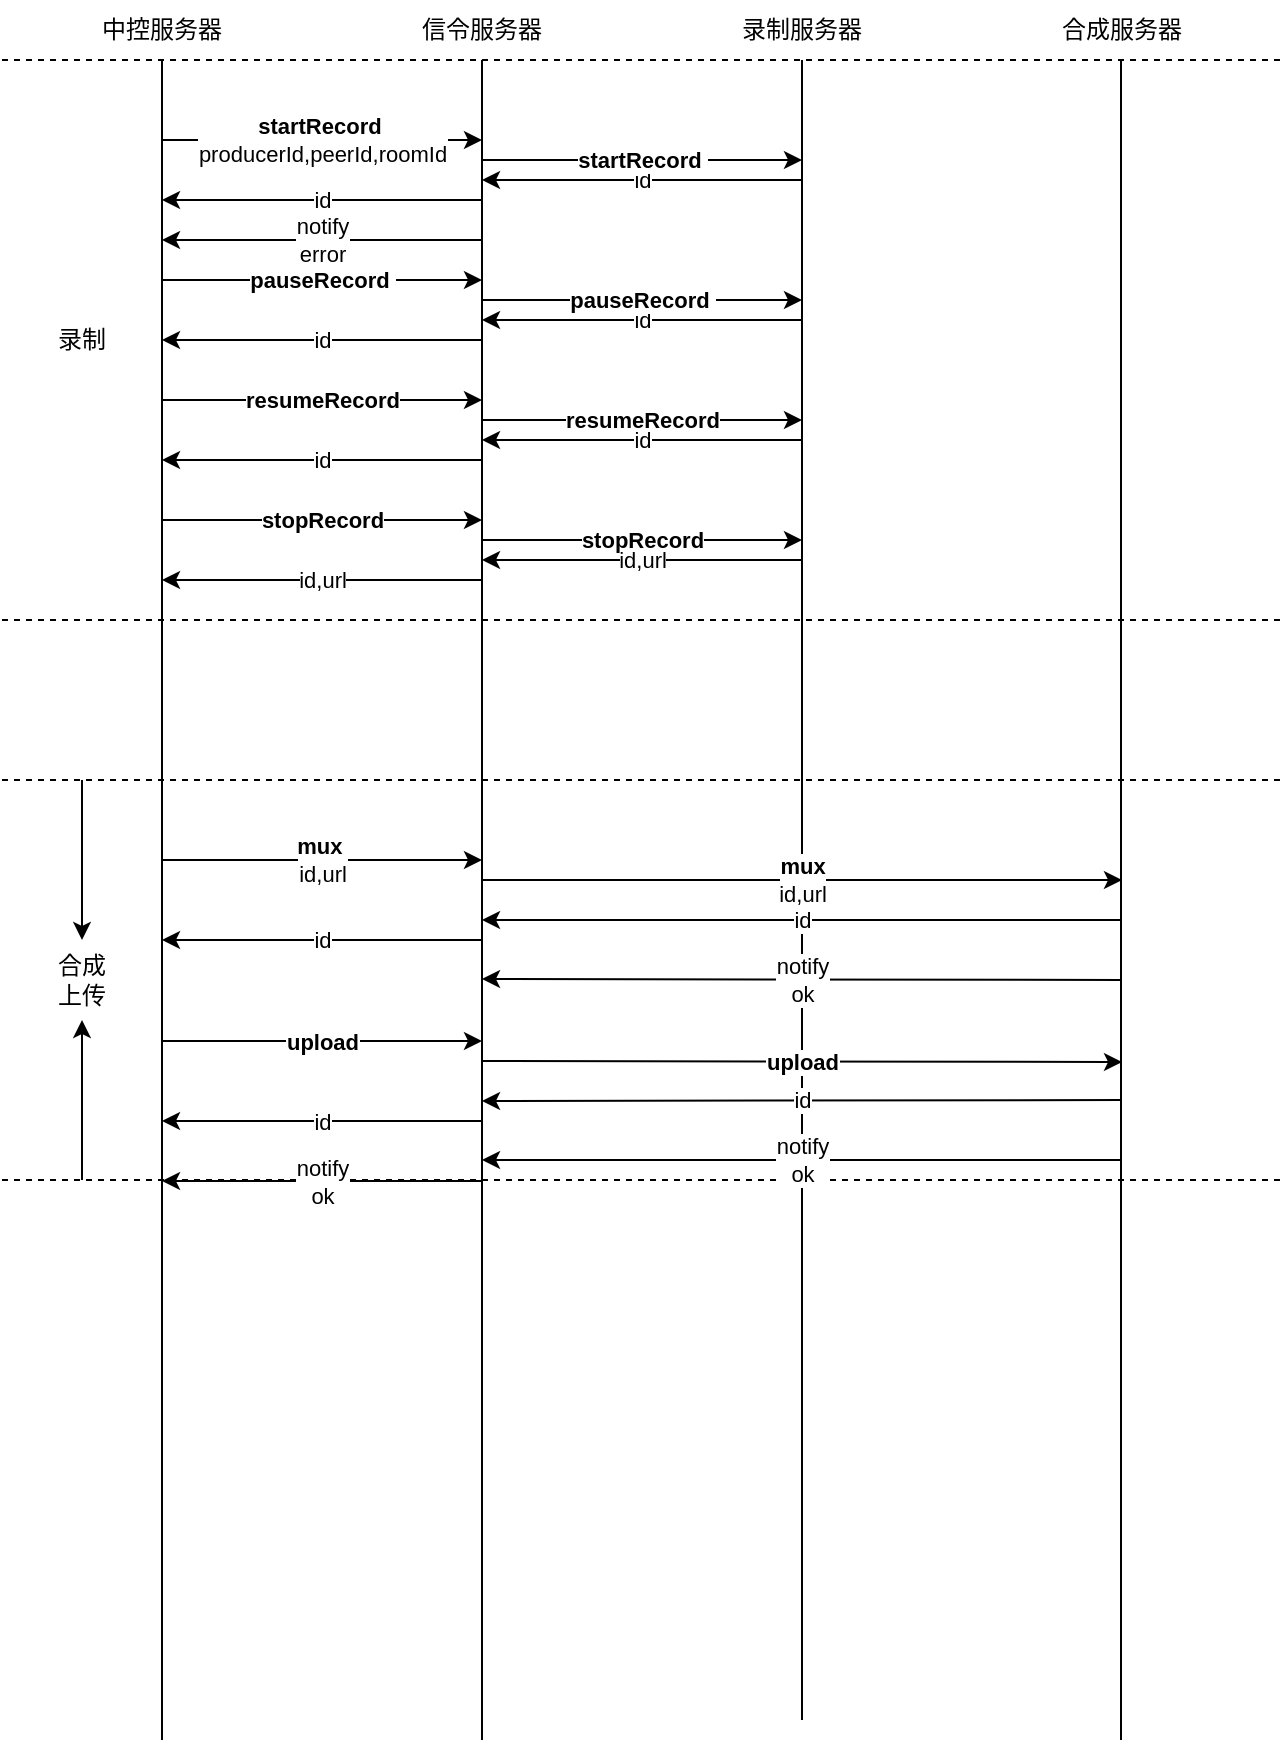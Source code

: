<mxfile version="16.6.4" type="github" pages="2">
  <diagram id="aIgHxNktMJGkpLHd3vlj" name="Page-1">
    <mxGraphModel dx="1623" dy="555" grid="1" gridSize="10" guides="1" tooltips="1" connect="1" arrows="1" fold="1" page="1" pageScale="1" pageWidth="827" pageHeight="1169" math="0" shadow="0">
      <root>
        <mxCell id="0" />
        <mxCell id="1" parent="0" />
        <mxCell id="N4l285Vz226aUWx1NJi6-14" value="&lt;b&gt;startRecord&lt;/b&gt;&amp;nbsp;&lt;br&gt;producerId,peerId,roomId" style="endArrow=classic;html=1;rounded=0;" parent="1" edge="1">
          <mxGeometry width="50" height="50" relative="1" as="geometry">
            <mxPoint x="40" y="160" as="sourcePoint" />
            <mxPoint x="200" y="160" as="targetPoint" />
          </mxGeometry>
        </mxCell>
        <mxCell id="N4l285Vz226aUWx1NJi6-48" value="id" style="endArrow=none;html=1;rounded=0;startArrow=classic;startFill=1;endFill=0;" parent="1" edge="1">
          <mxGeometry width="50" height="50" relative="1" as="geometry">
            <mxPoint x="40" y="190" as="sourcePoint" />
            <mxPoint x="200" y="190" as="targetPoint" />
          </mxGeometry>
        </mxCell>
        <mxCell id="N4l285Vz226aUWx1NJi6-49" value="id" style="endArrow=none;html=1;rounded=0;startArrow=classic;startFill=1;endFill=0;" parent="1" edge="1">
          <mxGeometry width="50" height="50" relative="1" as="geometry">
            <mxPoint x="40" y="260" as="sourcePoint" />
            <mxPoint x="200" y="260" as="targetPoint" />
          </mxGeometry>
        </mxCell>
        <mxCell id="N4l285Vz226aUWx1NJi6-83" value="" style="endArrow=none;html=1;rounded=0;startArrow=none;" parent="1" source="N4l285Vz226aUWx1NJi6-84" edge="1">
          <mxGeometry width="50" height="50" relative="1" as="geometry">
            <mxPoint x="40" y="680" as="sourcePoint" />
            <mxPoint x="40" y="120" as="targetPoint" />
          </mxGeometry>
        </mxCell>
        <mxCell id="N4l285Vz226aUWx1NJi6-84" value="中控服务器" style="text;html=1;strokeColor=none;fillColor=none;align=center;verticalAlign=middle;whiteSpace=wrap;rounded=0;" parent="1" vertex="1">
          <mxGeometry y="90" width="80" height="30" as="geometry" />
        </mxCell>
        <mxCell id="N4l285Vz226aUWx1NJi6-85" value="" style="endArrow=none;html=1;rounded=0;" parent="1" target="N4l285Vz226aUWx1NJi6-84" edge="1">
          <mxGeometry width="50" height="50" relative="1" as="geometry">
            <mxPoint x="40" y="960" as="sourcePoint" />
            <mxPoint x="40" y="120" as="targetPoint" />
          </mxGeometry>
        </mxCell>
        <mxCell id="N4l285Vz226aUWx1NJi6-36" value="&lt;b&gt;resumeRecord&lt;/b&gt;" style="endArrow=classic;html=1;rounded=0;" parent="1" edge="1">
          <mxGeometry width="50" height="50" relative="1" as="geometry">
            <mxPoint x="40" y="290" as="sourcePoint" />
            <mxPoint x="200" y="290" as="targetPoint" />
          </mxGeometry>
        </mxCell>
        <mxCell id="N4l285Vz226aUWx1NJi6-35" value="&lt;b&gt;resumeRecord&lt;/b&gt;" style="endArrow=classic;html=1;rounded=0;" parent="1" edge="1">
          <mxGeometry width="50" height="50" relative="1" as="geometry">
            <mxPoint x="200" y="300" as="sourcePoint" />
            <mxPoint x="360" y="300" as="targetPoint" />
          </mxGeometry>
        </mxCell>
        <mxCell id="N4l285Vz226aUWx1NJi6-37" value="id" style="endArrow=none;html=1;rounded=0;startArrow=classic;startFill=1;endFill=0;" parent="1" edge="1">
          <mxGeometry width="50" height="50" relative="1" as="geometry">
            <mxPoint x="200" y="310" as="sourcePoint" />
            <mxPoint x="360" y="310" as="targetPoint" />
          </mxGeometry>
        </mxCell>
        <mxCell id="N4l285Vz226aUWx1NJi6-86" value="id" style="endArrow=none;html=1;rounded=0;startArrow=classic;startFill=1;endFill=0;" parent="1" edge="1">
          <mxGeometry width="50" height="50" relative="1" as="geometry">
            <mxPoint x="40" y="320" as="sourcePoint" />
            <mxPoint x="200" y="320" as="targetPoint" />
          </mxGeometry>
        </mxCell>
        <mxCell id="N4l285Vz226aUWx1NJi6-38" value="&lt;b&gt;stopRecord&lt;/b&gt;" style="endArrow=classic;html=1;rounded=0;" parent="1" edge="1">
          <mxGeometry width="50" height="50" relative="1" as="geometry">
            <mxPoint x="200" y="360" as="sourcePoint" />
            <mxPoint x="360" y="360" as="targetPoint" />
          </mxGeometry>
        </mxCell>
        <mxCell id="N4l285Vz226aUWx1NJi6-39" value="&lt;b&gt;stopRecord&lt;/b&gt;" style="endArrow=classic;html=1;rounded=0;" parent="1" edge="1">
          <mxGeometry width="50" height="50" relative="1" as="geometry">
            <mxPoint x="40" y="350" as="sourcePoint" />
            <mxPoint x="200" y="350" as="targetPoint" />
          </mxGeometry>
        </mxCell>
        <mxCell id="N4l285Vz226aUWx1NJi6-87" value="id,url" style="endArrow=none;html=1;rounded=0;startArrow=classic;startFill=1;endFill=0;" parent="1" edge="1">
          <mxGeometry width="50" height="50" relative="1" as="geometry">
            <mxPoint x="40" y="380" as="sourcePoint" />
            <mxPoint x="200" y="380" as="targetPoint" />
          </mxGeometry>
        </mxCell>
        <mxCell id="N4l285Vz226aUWx1NJi6-24" value="" style="endArrow=none;html=1;rounded=0;" parent="1" edge="1">
          <mxGeometry width="50" height="50" relative="1" as="geometry">
            <mxPoint x="200" y="960" as="sourcePoint" />
            <mxPoint x="200" y="120" as="targetPoint" />
          </mxGeometry>
        </mxCell>
        <mxCell id="N4l285Vz226aUWx1NJi6-25" value="信令服务器" style="text;html=1;strokeColor=none;fillColor=none;align=center;verticalAlign=middle;whiteSpace=wrap;rounded=0;" parent="1" vertex="1">
          <mxGeometry x="160" y="90" width="80" height="30" as="geometry" />
        </mxCell>
        <mxCell id="N4l285Vz226aUWx1NJi6-27" value="&lt;b&gt;pauseRecord&lt;/b&gt;&amp;nbsp;" style="endArrow=classic;html=1;rounded=0;" parent="1" edge="1">
          <mxGeometry width="50" height="50" relative="1" as="geometry">
            <mxPoint x="40" y="230" as="sourcePoint" />
            <mxPoint x="200" y="230" as="targetPoint" />
          </mxGeometry>
        </mxCell>
        <mxCell id="N4l285Vz226aUWx1NJi6-22" value="id" style="endArrow=none;html=1;rounded=0;startArrow=classic;startFill=1;endFill=0;" parent="1" edge="1">
          <mxGeometry width="50" height="50" relative="1" as="geometry">
            <mxPoint x="200" y="180" as="sourcePoint" />
            <mxPoint x="360" y="180" as="targetPoint" />
          </mxGeometry>
        </mxCell>
        <mxCell id="N4l285Vz226aUWx1NJi6-34" value="id" style="endArrow=none;html=1;rounded=0;startArrow=classic;startFill=1;endFill=0;" parent="1" edge="1">
          <mxGeometry width="50" height="50" relative="1" as="geometry">
            <mxPoint x="200" y="250" as="sourcePoint" />
            <mxPoint x="360" y="250" as="targetPoint" />
          </mxGeometry>
        </mxCell>
        <mxCell id="N4l285Vz226aUWx1NJi6-40" value="id,url" style="endArrow=none;html=1;rounded=0;startArrow=classic;startFill=1;endFill=0;" parent="1" edge="1">
          <mxGeometry width="50" height="50" relative="1" as="geometry">
            <mxPoint x="200" y="370" as="sourcePoint" />
            <mxPoint x="360" y="370" as="targetPoint" />
          </mxGeometry>
        </mxCell>
        <mxCell id="N4l285Vz226aUWx1NJi6-8" value="" style="endArrow=none;html=1;rounded=0;" parent="1" edge="1">
          <mxGeometry width="50" height="50" relative="1" as="geometry">
            <mxPoint x="360" y="950" as="sourcePoint" />
            <mxPoint x="360" y="120" as="targetPoint" />
          </mxGeometry>
        </mxCell>
        <mxCell id="N4l285Vz226aUWx1NJi6-9" value="录制服务器" style="text;html=1;strokeColor=none;fillColor=none;align=center;verticalAlign=middle;whiteSpace=wrap;rounded=0;" parent="1" vertex="1">
          <mxGeometry x="320" y="90" width="80" height="30" as="geometry" />
        </mxCell>
        <mxCell id="N4l285Vz226aUWx1NJi6-21" value="&lt;b&gt;startRecord&amp;nbsp;&lt;/b&gt;" style="endArrow=classic;html=1;rounded=0;" parent="1" edge="1">
          <mxGeometry width="50" height="50" relative="1" as="geometry">
            <mxPoint x="200" y="170" as="sourcePoint" />
            <mxPoint x="360" y="170" as="targetPoint" />
          </mxGeometry>
        </mxCell>
        <mxCell id="N4l285Vz226aUWx1NJi6-28" value="&lt;b&gt;pauseRecord&lt;/b&gt;&amp;nbsp;" style="endArrow=classic;html=1;rounded=0;" parent="1" edge="1">
          <mxGeometry width="50" height="50" relative="1" as="geometry">
            <mxPoint x="200" y="240" as="sourcePoint" />
            <mxPoint x="360" y="240" as="targetPoint" />
          </mxGeometry>
        </mxCell>
        <mxCell id="N4l285Vz226aUWx1NJi6-89" value="合成服务器" style="text;html=1;strokeColor=none;fillColor=none;align=center;verticalAlign=middle;whiteSpace=wrap;rounded=0;" parent="1" vertex="1">
          <mxGeometry x="480" y="90" width="80" height="30" as="geometry" />
        </mxCell>
        <mxCell id="N4l285Vz226aUWx1NJi6-91" value="" style="endArrow=none;dashed=1;html=1;rounded=0;" parent="1" edge="1">
          <mxGeometry width="50" height="50" relative="1" as="geometry">
            <mxPoint x="-40" y="400" as="sourcePoint" />
            <mxPoint x="600" y="400" as="targetPoint" />
          </mxGeometry>
        </mxCell>
        <mxCell id="N4l285Vz226aUWx1NJi6-92" value="" style="endArrow=none;dashed=1;html=1;rounded=0;" parent="1" edge="1">
          <mxGeometry width="50" height="50" relative="1" as="geometry">
            <mxPoint x="-40" y="120" as="sourcePoint" />
            <mxPoint x="600" y="120" as="targetPoint" />
          </mxGeometry>
        </mxCell>
        <mxCell id="N4l285Vz226aUWx1NJi6-94" value="" style="endArrow=classic;html=1;rounded=0;" parent="1" edge="1">
          <mxGeometry width="50" height="50" relative="1" as="geometry">
            <mxPoint y="480" as="sourcePoint" />
            <mxPoint y="560" as="targetPoint" />
          </mxGeometry>
        </mxCell>
        <mxCell id="N4l285Vz226aUWx1NJi6-95" value="" style="endArrow=classic;html=1;rounded=0;" parent="1" edge="1">
          <mxGeometry width="50" height="50" relative="1" as="geometry">
            <mxPoint y="680" as="sourcePoint" />
            <mxPoint y="600" as="targetPoint" />
          </mxGeometry>
        </mxCell>
        <mxCell id="N4l285Vz226aUWx1NJi6-96" value="录制" style="text;html=1;strokeColor=none;fillColor=none;align=center;verticalAlign=middle;whiteSpace=wrap;rounded=0;" parent="1" vertex="1">
          <mxGeometry x="-30" y="240" width="60" height="40" as="geometry" />
        </mxCell>
        <mxCell id="OvNcf_5ZHjNx2jnRSU3Q-1" value="" style="endArrow=none;html=1;rounded=0;" parent="1" edge="1">
          <mxGeometry width="50" height="50" relative="1" as="geometry">
            <mxPoint x="519.5" y="960" as="sourcePoint" />
            <mxPoint x="519.5" y="120" as="targetPoint" />
          </mxGeometry>
        </mxCell>
        <mxCell id="OvNcf_5ZHjNx2jnRSU3Q-2" value="" style="endArrow=none;dashed=1;html=1;rounded=0;" parent="1" edge="1">
          <mxGeometry width="50" height="50" relative="1" as="geometry">
            <mxPoint x="-40" y="480" as="sourcePoint" />
            <mxPoint x="600" y="480" as="targetPoint" />
          </mxGeometry>
        </mxCell>
        <mxCell id="OvNcf_5ZHjNx2jnRSU3Q-23" value="&lt;b&gt;mux&lt;/b&gt;&amp;nbsp;&lt;br&gt;id,url" style="endArrow=classic;html=1;rounded=0;" parent="1" edge="1">
          <mxGeometry width="50" height="50" relative="1" as="geometry">
            <mxPoint x="40" y="520" as="sourcePoint" />
            <mxPoint x="200" y="520" as="targetPoint" />
          </mxGeometry>
        </mxCell>
        <mxCell id="OvNcf_5ZHjNx2jnRSU3Q-24" value="id" style="endArrow=none;html=1;rounded=0;startArrow=classic;startFill=1;endFill=0;" parent="1" edge="1">
          <mxGeometry width="50" height="50" relative="1" as="geometry">
            <mxPoint x="40" y="560" as="sourcePoint" />
            <mxPoint x="200" y="560" as="targetPoint" />
          </mxGeometry>
        </mxCell>
        <mxCell id="OvNcf_5ZHjNx2jnRSU3Q-25" value="id" style="endArrow=none;html=1;rounded=0;startArrow=classic;startFill=1;endFill=0;" parent="1" edge="1">
          <mxGeometry width="50" height="50" relative="1" as="geometry">
            <mxPoint x="40" y="650.5" as="sourcePoint" />
            <mxPoint x="200" y="650.5" as="targetPoint" />
          </mxGeometry>
        </mxCell>
        <mxCell id="OvNcf_5ZHjNx2jnRSU3Q-33" value="&lt;b&gt;upload&lt;/b&gt;" style="endArrow=classic;html=1;rounded=0;" parent="1" edge="1">
          <mxGeometry width="50" height="50" relative="1" as="geometry">
            <mxPoint x="40" y="610.5" as="sourcePoint" />
            <mxPoint x="200" y="610.5" as="targetPoint" />
          </mxGeometry>
        </mxCell>
        <mxCell id="OvNcf_5ZHjNx2jnRSU3Q-34" value="id" style="endArrow=none;html=1;rounded=0;startArrow=classic;startFill=1;endFill=0;" parent="1" edge="1">
          <mxGeometry width="50" height="50" relative="1" as="geometry">
            <mxPoint x="200" y="550" as="sourcePoint" />
            <mxPoint x="520" y="550" as="targetPoint" />
          </mxGeometry>
        </mxCell>
        <mxCell id="OvNcf_5ZHjNx2jnRSU3Q-35" value="id" style="endArrow=none;html=1;rounded=0;startArrow=classic;startFill=1;endFill=0;" parent="1" edge="1">
          <mxGeometry width="50" height="50" relative="1" as="geometry">
            <mxPoint x="200" y="640.5" as="sourcePoint" />
            <mxPoint x="520" y="640" as="targetPoint" />
          </mxGeometry>
        </mxCell>
        <mxCell id="OvNcf_5ZHjNx2jnRSU3Q-37" value="&lt;b&gt;mux&lt;/b&gt;&lt;br&gt;id,url" style="endArrow=classic;html=1;rounded=0;" parent="1" edge="1">
          <mxGeometry width="50" height="50" relative="1" as="geometry">
            <mxPoint x="200" y="530" as="sourcePoint" />
            <mxPoint x="520" y="530" as="targetPoint" />
          </mxGeometry>
        </mxCell>
        <mxCell id="OvNcf_5ZHjNx2jnRSU3Q-38" value="&lt;b&gt;upload&lt;/b&gt;" style="endArrow=classic;html=1;rounded=0;" parent="1" edge="1">
          <mxGeometry width="50" height="50" relative="1" as="geometry">
            <mxPoint x="200" y="620.5" as="sourcePoint" />
            <mxPoint x="520" y="621" as="targetPoint" />
          </mxGeometry>
        </mxCell>
        <mxCell id="OvNcf_5ZHjNx2jnRSU3Q-39" value="合成&lt;br&gt;上传" style="text;html=1;strokeColor=none;fillColor=none;align=center;verticalAlign=middle;whiteSpace=wrap;rounded=0;" parent="1" vertex="1">
          <mxGeometry x="-30" y="560" width="60" height="40" as="geometry" />
        </mxCell>
        <mxCell id="OvNcf_5ZHjNx2jnRSU3Q-40" value="" style="endArrow=none;dashed=1;html=1;rounded=0;" parent="1" edge="1">
          <mxGeometry width="50" height="50" relative="1" as="geometry">
            <mxPoint x="-40" y="680" as="sourcePoint" />
            <mxPoint x="600" y="680" as="targetPoint" />
          </mxGeometry>
        </mxCell>
        <mxCell id="OvNcf_5ZHjNx2jnRSU3Q-41" value="notify&lt;br&gt;ok" style="endArrow=none;html=1;rounded=0;startArrow=classic;startFill=1;endFill=0;" parent="1" edge="1">
          <mxGeometry width="50" height="50" relative="1" as="geometry">
            <mxPoint x="200" y="579.5" as="sourcePoint" />
            <mxPoint x="520" y="580" as="targetPoint" />
          </mxGeometry>
        </mxCell>
        <mxCell id="OvNcf_5ZHjNx2jnRSU3Q-42" value="notify&lt;br&gt;error" style="endArrow=none;html=1;rounded=0;startArrow=classic;startFill=1;endFill=0;" parent="1" edge="1">
          <mxGeometry width="50" height="50" relative="1" as="geometry">
            <mxPoint x="40" y="210" as="sourcePoint" />
            <mxPoint x="200" y="210" as="targetPoint" />
          </mxGeometry>
        </mxCell>
        <mxCell id="OvNcf_5ZHjNx2jnRSU3Q-43" value="notify&lt;br&gt;ok" style="endArrow=none;html=1;rounded=0;startArrow=classic;startFill=1;endFill=0;" parent="1" edge="1">
          <mxGeometry width="50" height="50" relative="1" as="geometry">
            <mxPoint x="200" y="670" as="sourcePoint" />
            <mxPoint x="520" y="670" as="targetPoint" />
          </mxGeometry>
        </mxCell>
        <mxCell id="OvNcf_5ZHjNx2jnRSU3Q-44" value="notify&lt;br&gt;ok" style="endArrow=none;html=1;rounded=0;startArrow=classic;startFill=1;endFill=0;" parent="1" edge="1">
          <mxGeometry width="50" height="50" relative="1" as="geometry">
            <mxPoint x="40" y="680.5" as="sourcePoint" />
            <mxPoint x="200" y="680.5" as="targetPoint" />
          </mxGeometry>
        </mxCell>
      </root>
    </mxGraphModel>
  </diagram>
  <diagram id="Bg4YY5XpAvJw-3FdoYM4" name="Page-2">
    <mxGraphModel dx="1964" dy="1962" grid="1" gridSize="10" guides="1" tooltips="1" connect="1" arrows="1" fold="1" page="1" pageScale="1" pageWidth="827" pageHeight="1169" math="0" shadow="0">
      <root>
        <mxCell id="ubcKgdOZEQHfpTAjh7HV-0" />
        <mxCell id="ubcKgdOZEQHfpTAjh7HV-1" parent="ubcKgdOZEQHfpTAjh7HV-0" />
        <mxCell id="qwIe4Uer6wBRzlLs-iz8-41" value="" style="rounded=0;whiteSpace=wrap;html=1;" vertex="1" parent="ubcKgdOZEQHfpTAjh7HV-1">
          <mxGeometry x="190" width="340" height="100" as="geometry" />
        </mxCell>
        <mxCell id="qwIe4Uer6wBRzlLs-iz8-0" style="edgeStyle=orthogonalEdgeStyle;rounded=0;orthogonalLoop=1;jettySize=auto;html=1;entryX=0;entryY=0.5;entryDx=0;entryDy=0;dashed=1;" edge="1" parent="ubcKgdOZEQHfpTAjh7HV-1" source="qwIe4Uer6wBRzlLs-iz8-2" target="qwIe4Uer6wBRzlLs-iz8-7">
          <mxGeometry relative="1" as="geometry">
            <mxPoint x="200" y="330" as="targetPoint" />
          </mxGeometry>
        </mxCell>
        <mxCell id="qwIe4Uer6wBRzlLs-iz8-1" value="API" style="edgeLabel;html=1;align=center;verticalAlign=middle;resizable=0;points=[];" vertex="1" connectable="0" parent="qwIe4Uer6wBRzlLs-iz8-0">
          <mxGeometry x="-0.185" y="-1" relative="1" as="geometry">
            <mxPoint as="offset" />
          </mxGeometry>
        </mxCell>
        <mxCell id="qwIe4Uer6wBRzlLs-iz8-2" value="客户端/服务器" style="rounded=0;whiteSpace=wrap;html=1;fillColor=#f8cecc;strokeColor=#b85450;" vertex="1" parent="ubcKgdOZEQHfpTAjh7HV-1">
          <mxGeometry x="-120" y="320" width="120" height="60" as="geometry" />
        </mxCell>
        <mxCell id="qwIe4Uer6wBRzlLs-iz8-3" style="edgeStyle=orthogonalEdgeStyle;rounded=0;orthogonalLoop=1;jettySize=auto;html=1;entryX=0;entryY=0.5;entryDx=0;entryDy=0;startArrow=classic;startFill=1;strokeWidth=1;dashed=1;exitX=1;exitY=0;exitDx=0;exitDy=0;" edge="1" parent="ubcKgdOZEQHfpTAjh7HV-1" source="qwIe4Uer6wBRzlLs-iz8-7" target="qwIe4Uer6wBRzlLs-iz8-13">
          <mxGeometry relative="1" as="geometry">
            <mxPoint x="320" y="310" as="sourcePoint" />
          </mxGeometry>
        </mxCell>
        <mxCell id="qwIe4Uer6wBRzlLs-iz8-4" value="API" style="edgeLabel;html=1;align=center;verticalAlign=middle;resizable=0;points=[];" vertex="1" connectable="0" parent="qwIe4Uer6wBRzlLs-iz8-3">
          <mxGeometry x="-0.05" relative="1" as="geometry">
            <mxPoint x="36" as="offset" />
          </mxGeometry>
        </mxCell>
        <mxCell id="qwIe4Uer6wBRzlLs-iz8-5" style="edgeStyle=orthogonalEdgeStyle;rounded=0;orthogonalLoop=1;jettySize=auto;html=1;entryX=0;entryY=0.5;entryDx=0;entryDy=0;dashed=1;startArrow=classic;startFill=1;" edge="1" parent="ubcKgdOZEQHfpTAjh7HV-1" source="qwIe4Uer6wBRzlLs-iz8-7" target="qwIe4Uer6wBRzlLs-iz8-18">
          <mxGeometry relative="1" as="geometry" />
        </mxCell>
        <mxCell id="qwIe4Uer6wBRzlLs-iz8-6" value="API" style="edgeLabel;html=1;align=center;verticalAlign=middle;resizable=0;points=[];" vertex="1" connectable="0" parent="qwIe4Uer6wBRzlLs-iz8-5">
          <mxGeometry x="0.115" y="-1" relative="1" as="geometry">
            <mxPoint as="offset" />
          </mxGeometry>
        </mxCell>
        <mxCell id="qwIe4Uer6wBRzlLs-iz8-7" value="录制信令" style="rounded=0;whiteSpace=wrap;html=1;" vertex="1" parent="ubcKgdOZEQHfpTAjh7HV-1">
          <mxGeometry x="200" y="320" width="120" height="60" as="geometry" />
        </mxCell>
        <mxCell id="qwIe4Uer6wBRzlLs-iz8-8" value="" style="endArrow=none;dashed=1;html=1;rounded=0;strokeWidth=4;" edge="1" parent="ubcKgdOZEQHfpTAjh7HV-1">
          <mxGeometry width="50" height="50" relative="1" as="geometry">
            <mxPoint x="160" y="603" as="sourcePoint" />
            <mxPoint x="160" y="-200" as="targetPoint" />
          </mxGeometry>
        </mxCell>
        <mxCell id="qwIe4Uer6wBRzlLs-iz8-9" style="edgeStyle=orthogonalEdgeStyle;rounded=0;orthogonalLoop=1;jettySize=auto;html=1;startArrow=none;startFill=0;" edge="1" parent="ubcKgdOZEQHfpTAjh7HV-1" source="qwIe4Uer6wBRzlLs-iz8-13" target="qwIe4Uer6wBRzlLs-iz8-18">
          <mxGeometry relative="1" as="geometry" />
        </mxCell>
        <mxCell id="qwIe4Uer6wBRzlLs-iz8-10" value="录制文件下载" style="edgeLabel;html=1;align=center;verticalAlign=middle;resizable=0;points=[];" vertex="1" connectable="0" parent="qwIe4Uer6wBRzlLs-iz8-9">
          <mxGeometry x="-0.24" y="-1" relative="1" as="geometry">
            <mxPoint as="offset" />
          </mxGeometry>
        </mxCell>
        <mxCell id="qwIe4Uer6wBRzlLs-iz8-11" style="edgeStyle=orthogonalEdgeStyle;rounded=0;orthogonalLoop=1;jettySize=auto;html=1;entryX=0.75;entryY=1;entryDx=0;entryDy=0;startArrow=none;startFill=0;endArrow=classic;endFill=1;exitX=0.75;exitY=0;exitDx=0;exitDy=0;" edge="1" parent="ubcKgdOZEQHfpTAjh7HV-1" source="qwIe4Uer6wBRzlLs-iz8-13" target="qwIe4Uer6wBRzlLs-iz8-23">
          <mxGeometry relative="1" as="geometry" />
        </mxCell>
        <mxCell id="qwIe4Uer6wBRzlLs-iz8-12" value="录制文件推流" style="edgeLabel;html=1;align=center;verticalAlign=middle;resizable=0;points=[];" vertex="1" connectable="0" parent="qwIe4Uer6wBRzlLs-iz8-11">
          <mxGeometry x="0.1" y="-1" relative="1" as="geometry">
            <mxPoint as="offset" />
          </mxGeometry>
        </mxCell>
        <mxCell id="qwIe4Uer6wBRzlLs-iz8-13" value="录制服务器" style="rounded=0;whiteSpace=wrap;html=1;" vertex="1" parent="ubcKgdOZEQHfpTAjh7HV-1">
          <mxGeometry x="400" y="170" width="120" height="60" as="geometry" />
        </mxCell>
        <mxCell id="qwIe4Uer6wBRzlLs-iz8-14" style="edgeStyle=orthogonalEdgeStyle;rounded=0;orthogonalLoop=1;jettySize=auto;html=1;entryX=0.5;entryY=0;entryDx=0;entryDy=0;startArrow=classic;startFill=1;endArrow=classic;endFill=1;" edge="1" parent="ubcKgdOZEQHfpTAjh7HV-1" source="qwIe4Uer6wBRzlLs-iz8-18" target="qwIe4Uer6wBRzlLs-iz8-31">
          <mxGeometry relative="1" as="geometry" />
        </mxCell>
        <mxCell id="qwIe4Uer6wBRzlLs-iz8-15" value="上传/地址回调" style="edgeLabel;html=1;align=center;verticalAlign=middle;resizable=0;points=[];" vertex="1" connectable="0" parent="qwIe4Uer6wBRzlLs-iz8-14">
          <mxGeometry x="0.033" y="-1" relative="1" as="geometry">
            <mxPoint as="offset" />
          </mxGeometry>
        </mxCell>
        <mxCell id="qwIe4Uer6wBRzlLs-iz8-16" style="edgeStyle=orthogonalEdgeStyle;rounded=0;orthogonalLoop=1;jettySize=auto;html=1;startArrow=classic;startFill=1;endArrow=classic;endFill=1;" edge="1" parent="ubcKgdOZEQHfpTAjh7HV-1" source="qwIe4Uer6wBRzlLs-iz8-18" target="qwIe4Uer6wBRzlLs-iz8-32">
          <mxGeometry relative="1" as="geometry" />
        </mxCell>
        <mxCell id="qwIe4Uer6wBRzlLs-iz8-17" value="上传/地址回调" style="edgeLabel;html=1;align=center;verticalAlign=middle;resizable=0;points=[];" vertex="1" connectable="0" parent="qwIe4Uer6wBRzlLs-iz8-16">
          <mxGeometry x="0.12" y="-1" relative="1" as="geometry">
            <mxPoint as="offset" />
          </mxGeometry>
        </mxCell>
        <mxCell id="qwIe4Uer6wBRzlLs-iz8-18" value="合成服务器" style="rounded=0;whiteSpace=wrap;html=1;" vertex="1" parent="ubcKgdOZEQHfpTAjh7HV-1">
          <mxGeometry x="400" y="320" width="120" height="60" as="geometry" />
        </mxCell>
        <mxCell id="qwIe4Uer6wBRzlLs-iz8-19" style="edgeStyle=orthogonalEdgeStyle;rounded=0;orthogonalLoop=1;jettySize=auto;html=1;entryX=1;entryY=0.5;entryDx=0;entryDy=0;startArrow=none;startFill=0;endArrow=classic;endFill=1;" edge="1" parent="ubcKgdOZEQHfpTAjh7HV-1" source="qwIe4Uer6wBRzlLs-iz8-23" target="qwIe4Uer6wBRzlLs-iz8-24">
          <mxGeometry relative="1" as="geometry" />
        </mxCell>
        <mxCell id="qwIe4Uer6wBRzlLs-iz8-20" value="hls推流" style="edgeLabel;html=1;align=center;verticalAlign=middle;resizable=0;points=[];" vertex="1" connectable="0" parent="qwIe4Uer6wBRzlLs-iz8-19">
          <mxGeometry x="-0.15" y="2" relative="1" as="geometry">
            <mxPoint as="offset" />
          </mxGeometry>
        </mxCell>
        <mxCell id="qwIe4Uer6wBRzlLs-iz8-21" style="edgeStyle=orthogonalEdgeStyle;rounded=0;orthogonalLoop=1;jettySize=auto;html=1;exitX=0.25;exitY=1;exitDx=0;exitDy=0;entryX=0.25;entryY=0;entryDx=0;entryDy=0;startArrow=none;startFill=0;endArrow=classic;endFill=1;dashed=1;" edge="1" parent="ubcKgdOZEQHfpTAjh7HV-1" source="qwIe4Uer6wBRzlLs-iz8-23" target="qwIe4Uer6wBRzlLs-iz8-13">
          <mxGeometry relative="1" as="geometry" />
        </mxCell>
        <mxCell id="qwIe4Uer6wBRzlLs-iz8-22" value="hls地址" style="edgeLabel;html=1;align=center;verticalAlign=middle;resizable=0;points=[];" vertex="1" connectable="0" parent="qwIe4Uer6wBRzlLs-iz8-21">
          <mxGeometry x="-0.067" relative="1" as="geometry">
            <mxPoint as="offset" />
          </mxGeometry>
        </mxCell>
        <mxCell id="qwIe4Uer6wBRzlLs-iz8-23" value="&amp;nbsp;Hls 转换网关" style="rounded=0;whiteSpace=wrap;html=1;" vertex="1" parent="ubcKgdOZEQHfpTAjh7HV-1">
          <mxGeometry x="400" y="20" width="120" height="60" as="geometry" />
        </mxCell>
        <mxCell id="qwIe4Uer6wBRzlLs-iz8-39" style="edgeStyle=orthogonalEdgeStyle;rounded=0;orthogonalLoop=1;jettySize=auto;html=1;exitX=0.5;exitY=1;exitDx=0;exitDy=0;entryX=0.5;entryY=0;entryDx=0;entryDy=0;startArrow=classic;startFill=1;dashed=1;" edge="1" parent="ubcKgdOZEQHfpTAjh7HV-1" source="qwIe4Uer6wBRzlLs-iz8-24" target="qwIe4Uer6wBRzlLs-iz8-7">
          <mxGeometry relative="1" as="geometry" />
        </mxCell>
        <mxCell id="qwIe4Uer6wBRzlLs-iz8-40" value="API" style="edgeLabel;html=1;align=center;verticalAlign=middle;resizable=0;points=[];" vertex="1" connectable="0" parent="qwIe4Uer6wBRzlLs-iz8-39">
          <mxGeometry x="-0.13" y="1" relative="1" as="geometry">
            <mxPoint as="offset" />
          </mxGeometry>
        </mxCell>
        <mxCell id="qwIe4Uer6wBRzlLs-iz8-25" style="edgeStyle=orthogonalEdgeStyle;rounded=0;orthogonalLoop=1;jettySize=auto;html=1;entryX=0;entryY=0.5;entryDx=0;entryDy=0;startArrow=classic;startFill=1;endArrow=none;endFill=0;" edge="1" parent="ubcKgdOZEQHfpTAjh7HV-1" source="qwIe4Uer6wBRzlLs-iz8-29" target="qwIe4Uer6wBRzlLs-iz8-24">
          <mxGeometry relative="1" as="geometry" />
        </mxCell>
        <mxCell id="qwIe4Uer6wBRzlLs-iz8-26" value="m3u8" style="edgeLabel;html=1;align=center;verticalAlign=middle;resizable=0;points=[];" vertex="1" connectable="0" parent="qwIe4Uer6wBRzlLs-iz8-25">
          <mxGeometry relative="1" as="geometry">
            <mxPoint as="offset" />
          </mxGeometry>
        </mxCell>
        <mxCell id="qwIe4Uer6wBRzlLs-iz8-27" style="edgeStyle=orthogonalEdgeStyle;rounded=0;orthogonalLoop=1;jettySize=auto;html=1;startArrow=classic;startFill=1;endArrow=classic;endFill=1;exitX=0.5;exitY=1;exitDx=0;exitDy=0;dashed=1;" edge="1" parent="ubcKgdOZEQHfpTAjh7HV-1" source="qwIe4Uer6wBRzlLs-iz8-29">
          <mxGeometry relative="1" as="geometry">
            <mxPoint x="200" y="320" as="targetPoint" />
            <Array as="points">
              <mxPoint x="-60" y="200" />
              <mxPoint x="200" y="200" />
              <mxPoint x="200" y="320" />
            </Array>
          </mxGeometry>
        </mxCell>
        <mxCell id="qwIe4Uer6wBRzlLs-iz8-28" value="获取回看地址" style="edgeLabel;html=1;align=center;verticalAlign=middle;resizable=0;points=[];" vertex="1" connectable="0" parent="qwIe4Uer6wBRzlLs-iz8-27">
          <mxGeometry x="-0.507" y="2" relative="1" as="geometry">
            <mxPoint x="97" y="2" as="offset" />
          </mxGeometry>
        </mxCell>
        <mxCell id="qwIe4Uer6wBRzlLs-iz8-24" value="hls服务器" style="rounded=0;whiteSpace=wrap;html=1;" vertex="1" parent="ubcKgdOZEQHfpTAjh7HV-1">
          <mxGeometry x="200" y="20" width="120" height="60" as="geometry" />
        </mxCell>
        <mxCell id="qwIe4Uer6wBRzlLs-iz8-29" value="回看客户端" style="rounded=0;whiteSpace=wrap;html=1;fillColor=#d5e8d4;strokeColor=#82b366;" vertex="1" parent="ubcKgdOZEQHfpTAjh7HV-1">
          <mxGeometry x="-120" y="20" width="120" height="60" as="geometry" />
        </mxCell>
        <mxCell id="qwIe4Uer6wBRzlLs-iz8-30" value="" style="endArrow=none;dashed=1;html=1;rounded=0;strokeWidth=4;" edge="1" parent="ubcKgdOZEQHfpTAjh7HV-1">
          <mxGeometry width="50" height="50" relative="1" as="geometry">
            <mxPoint x="600" y="600" as="sourcePoint" />
            <mxPoint x="600" y="-200" as="targetPoint" />
          </mxGeometry>
        </mxCell>
        <mxCell id="qwIe4Uer6wBRzlLs-iz8-31" value="文件服务器" style="rounded=0;whiteSpace=wrap;html=1;" vertex="1" parent="ubcKgdOZEQHfpTAjh7HV-1">
          <mxGeometry x="400" y="510" width="120" height="60" as="geometry" />
        </mxCell>
        <mxCell id="qwIe4Uer6wBRzlLs-iz8-32" value="腾讯云文件服务" style="rounded=0;whiteSpace=wrap;html=1;" vertex="1" parent="ubcKgdOZEQHfpTAjh7HV-1">
          <mxGeometry x="640" y="320" width="120" height="60" as="geometry" />
        </mxCell>
        <mxCell id="qwIe4Uer6wBRzlLs-iz8-33" style="edgeStyle=orthogonalEdgeStyle;rounded=0;orthogonalLoop=1;jettySize=auto;html=1;entryX=1;entryY=0.5;entryDx=0;entryDy=0;startArrow=none;startFill=0;endArrow=classic;endFill=1;strokeWidth=1;" edge="1" parent="ubcKgdOZEQHfpTAjh7HV-1" source="qwIe4Uer6wBRzlLs-iz8-34" target="qwIe4Uer6wBRzlLs-iz8-13">
          <mxGeometry relative="1" as="geometry" />
        </mxCell>
        <mxCell id="qwIe4Uer6wBRzlLs-iz8-34" value="RTMP服务器" style="rounded=0;whiteSpace=wrap;html=1;" vertex="1" parent="ubcKgdOZEQHfpTAjh7HV-1">
          <mxGeometry x="640" y="170" width="120" height="60" as="geometry" />
        </mxCell>
        <mxCell id="qwIe4Uer6wBRzlLs-iz8-35" style="edgeStyle=orthogonalEdgeStyle;rounded=0;orthogonalLoop=1;jettySize=auto;html=1;startArrow=none;startFill=0;endArrow=classic;endFill=1;strokeWidth=1;" edge="1" parent="ubcKgdOZEQHfpTAjh7HV-1" source="qwIe4Uer6wBRzlLs-iz8-37">
          <mxGeometry relative="1" as="geometry">
            <mxPoint x="520" y="170" as="targetPoint" />
            <Array as="points">
              <mxPoint x="580" y="50" />
              <mxPoint x="580" y="170" />
            </Array>
          </mxGeometry>
        </mxCell>
        <mxCell id="qwIe4Uer6wBRzlLs-iz8-36" value="拉流" style="edgeLabel;html=1;align=center;verticalAlign=middle;resizable=0;points=[];" vertex="1" connectable="0" parent="qwIe4Uer6wBRzlLs-iz8-35">
          <mxGeometry x="0.683" y="1" relative="1" as="geometry">
            <mxPoint as="offset" />
          </mxGeometry>
        </mxCell>
        <mxCell id="qwIe4Uer6wBRzlLs-iz8-37" value="RTC" style="rounded=0;whiteSpace=wrap;html=1;" vertex="1" parent="ubcKgdOZEQHfpTAjh7HV-1">
          <mxGeometry x="640" y="20" width="120" height="60" as="geometry" />
        </mxCell>
        <mxCell id="qwIe4Uer6wBRzlLs-iz8-38" value="云录制" style="text;html=1;strokeColor=none;fillColor=none;align=center;verticalAlign=middle;whiteSpace=wrap;rounded=0;fontSize=28;fontStyle=1" vertex="1" parent="ubcKgdOZEQHfpTAjh7HV-1">
          <mxGeometry x="310" y="-120" width="136" height="30" as="geometry" />
        </mxCell>
      </root>
    </mxGraphModel>
  </diagram>
</mxfile>
